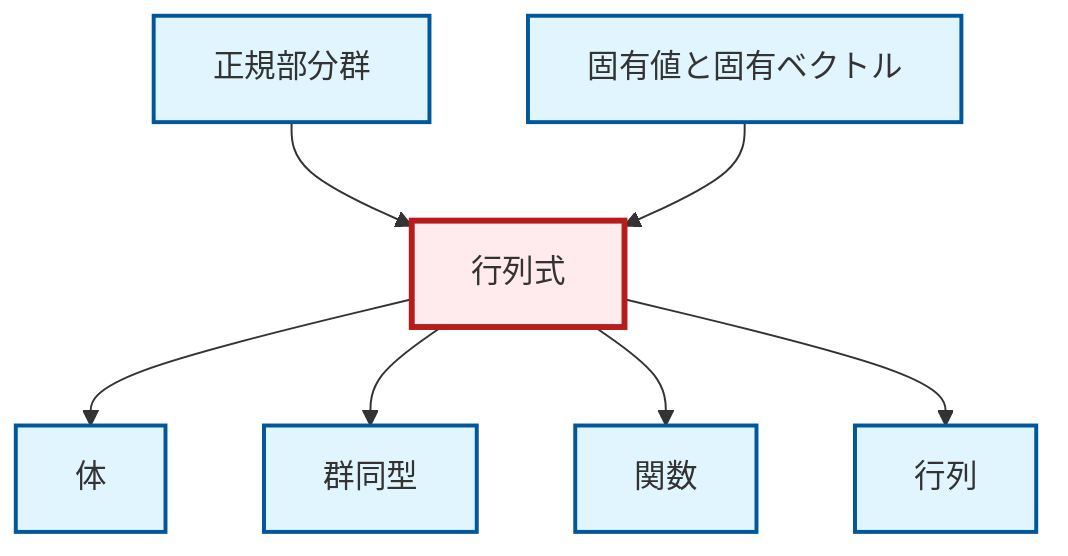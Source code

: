 graph TD
    classDef definition fill:#e1f5fe,stroke:#01579b,stroke-width:2px
    classDef theorem fill:#f3e5f5,stroke:#4a148c,stroke-width:2px
    classDef axiom fill:#fff3e0,stroke:#e65100,stroke-width:2px
    classDef example fill:#e8f5e9,stroke:#1b5e20,stroke-width:2px
    classDef current fill:#ffebee,stroke:#b71c1c,stroke-width:3px
    def-field["体"]:::definition
    def-normal-subgroup["正規部分群"]:::definition
    def-function["関数"]:::definition
    def-determinant["行列式"]:::definition
    def-matrix["行列"]:::definition
    def-eigenvalue-eigenvector["固有値と固有ベクトル"]:::definition
    def-isomorphism["群同型"]:::definition
    def-determinant --> def-field
    def-determinant --> def-isomorphism
    def-normal-subgroup --> def-determinant
    def-eigenvalue-eigenvector --> def-determinant
    def-determinant --> def-function
    def-determinant --> def-matrix
    class def-determinant current